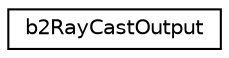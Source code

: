 digraph "Graphical Class Hierarchy"
{
 // LATEX_PDF_SIZE
  edge [fontname="Helvetica",fontsize="10",labelfontname="Helvetica",labelfontsize="10"];
  node [fontname="Helvetica",fontsize="10",shape=record];
  rankdir="LR";
  Node0 [label="b2RayCastOutput",height=0.2,width=0.4,color="black", fillcolor="white", style="filled",URL="$structb2RayCastOutput.html",tooltip=" "];
}
